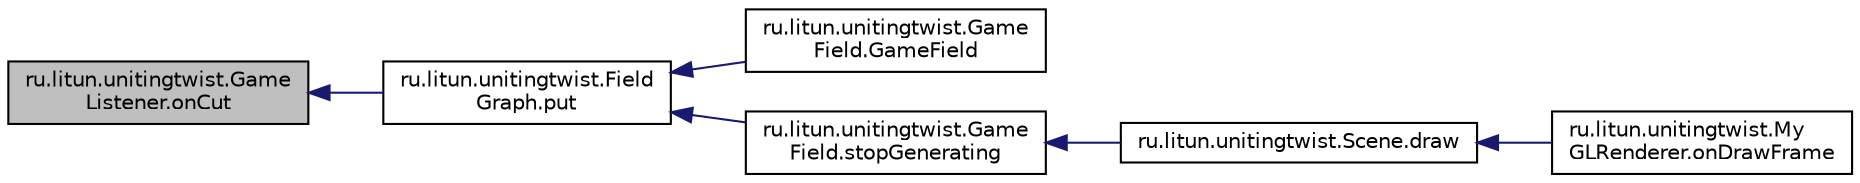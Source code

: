 digraph "ru.litun.unitingtwist.GameListener.onCut"
{
  edge [fontname="Helvetica",fontsize="10",labelfontname="Helvetica",labelfontsize="10"];
  node [fontname="Helvetica",fontsize="10",shape=record];
  rankdir="LR";
  Node1 [label="ru.litun.unitingtwist.Game\lListener.onCut",height=0.2,width=0.4,color="black", fillcolor="grey75", style="filled", fontcolor="black"];
  Node1 -> Node2 [dir="back",color="midnightblue",fontsize="10",style="solid"];
  Node2 [label="ru.litun.unitingtwist.Field\lGraph.put",height=0.2,width=0.4,color="black", fillcolor="white", style="filled",URL="$classru_1_1litun_1_1unitingtwist_1_1_field_graph.html#a755dd5efc29497ebbda639f094862899"];
  Node2 -> Node3 [dir="back",color="midnightblue",fontsize="10",style="solid"];
  Node3 [label="ru.litun.unitingtwist.Game\lField.GameField",height=0.2,width=0.4,color="black", fillcolor="white", style="filled",URL="$classru_1_1litun_1_1unitingtwist_1_1_game_field.html#a04d63e25304575e4205aef81b7383e18"];
  Node2 -> Node4 [dir="back",color="midnightblue",fontsize="10",style="solid"];
  Node4 [label="ru.litun.unitingtwist.Game\lField.stopGenerating",height=0.2,width=0.4,color="black", fillcolor="white", style="filled",URL="$classru_1_1litun_1_1unitingtwist_1_1_game_field.html#a485fed7a58845fdc64dbb9e8271737e0"];
  Node4 -> Node5 [dir="back",color="midnightblue",fontsize="10",style="solid"];
  Node5 [label="ru.litun.unitingtwist.Scene.draw",height=0.2,width=0.4,color="black", fillcolor="white", style="filled",URL="$classru_1_1litun_1_1unitingtwist_1_1_scene.html#aba4b9040b80f63cb0c57ea8bd78f8533"];
  Node5 -> Node6 [dir="back",color="midnightblue",fontsize="10",style="solid"];
  Node6 [label="ru.litun.unitingtwist.My\lGLRenderer.onDrawFrame",height=0.2,width=0.4,color="black", fillcolor="white", style="filled",URL="$classru_1_1litun_1_1unitingtwist_1_1_my_g_l_renderer.html#ad30d224496c46169725b82eec69025f1"];
}

